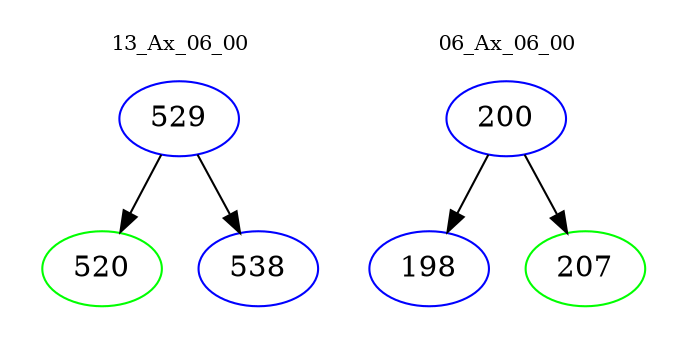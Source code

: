digraph{
subgraph cluster_0 {
color = white
label = "13_Ax_06_00";
fontsize=10;
T0_529 [label="529", color="blue"]
T0_529 -> T0_520 [color="black"]
T0_520 [label="520", color="green"]
T0_529 -> T0_538 [color="black"]
T0_538 [label="538", color="blue"]
}
subgraph cluster_1 {
color = white
label = "06_Ax_06_00";
fontsize=10;
T1_200 [label="200", color="blue"]
T1_200 -> T1_198 [color="black"]
T1_198 [label="198", color="blue"]
T1_200 -> T1_207 [color="black"]
T1_207 [label="207", color="green"]
}
}
